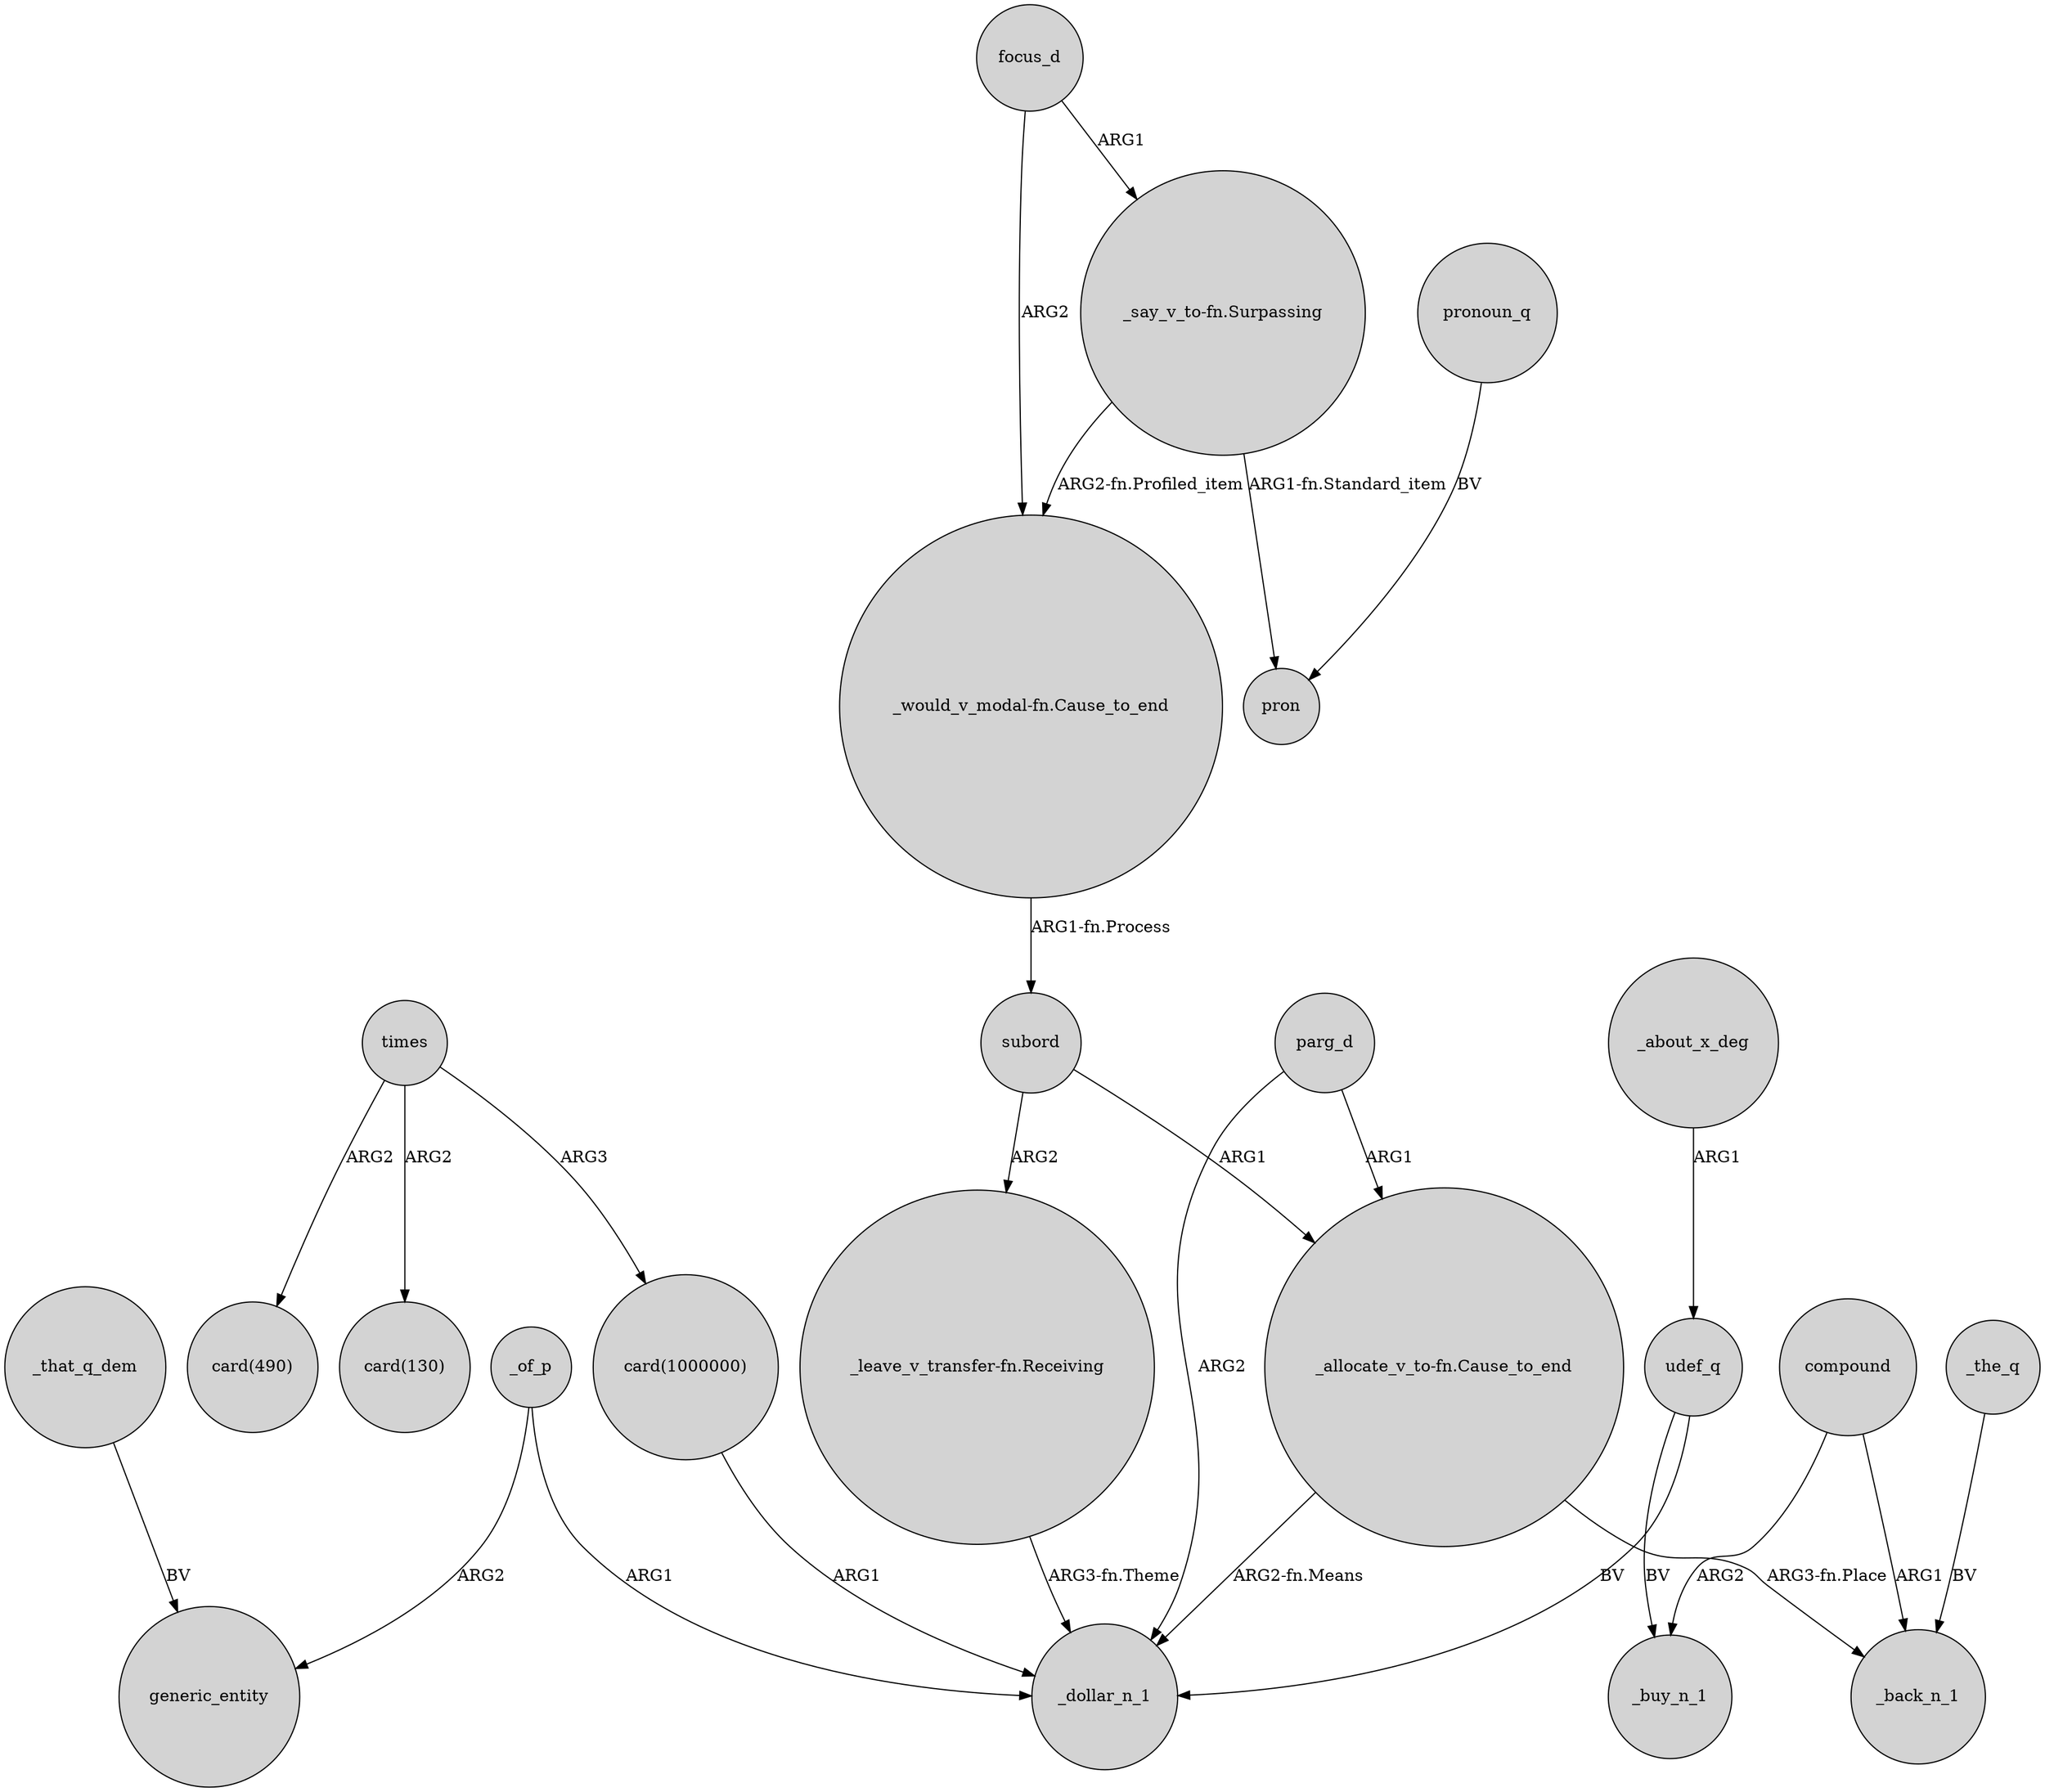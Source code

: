 digraph {
	node [shape=circle style=filled]
	_that_q_dem -> generic_entity [label=BV]
	parg_d -> "_allocate_v_to-fn.Cause_to_end" [label=ARG1]
	focus_d -> "_say_v_to-fn.Surpassing" [label=ARG1]
	udef_q -> _dollar_n_1 [label=BV]
	compound -> _back_n_1 [label=ARG1]
	udef_q -> _buy_n_1 [label=BV]
	_about_x_deg -> udef_q [label=ARG1]
	subord -> "_allocate_v_to-fn.Cause_to_end" [label=ARG1]
	_of_p -> _dollar_n_1 [label=ARG1]
	times -> "card(490)" [label=ARG2]
	parg_d -> _dollar_n_1 [label=ARG2]
	_of_p -> generic_entity [label=ARG2]
	compound -> _buy_n_1 [label=ARG2]
	"_would_v_modal-fn.Cause_to_end" -> subord [label="ARG1-fn.Process"]
	"card(1000000)" -> _dollar_n_1 [label=ARG1]
	pronoun_q -> pron [label=BV]
	focus_d -> "_would_v_modal-fn.Cause_to_end" [label=ARG2]
	_the_q -> _back_n_1 [label=BV]
	times -> "card(130)" [label=ARG2]
	"_allocate_v_to-fn.Cause_to_end" -> _back_n_1 [label="ARG3-fn.Place"]
	"_say_v_to-fn.Surpassing" -> "_would_v_modal-fn.Cause_to_end" [label="ARG2-fn.Profiled_item"]
	"_allocate_v_to-fn.Cause_to_end" -> _dollar_n_1 [label="ARG2-fn.Means"]
	"_say_v_to-fn.Surpassing" -> pron [label="ARG1-fn.Standard_item"]
	times -> "card(1000000)" [label=ARG3]
	"_leave_v_transfer-fn.Receiving" -> _dollar_n_1 [label="ARG3-fn.Theme"]
	subord -> "_leave_v_transfer-fn.Receiving" [label=ARG2]
}
